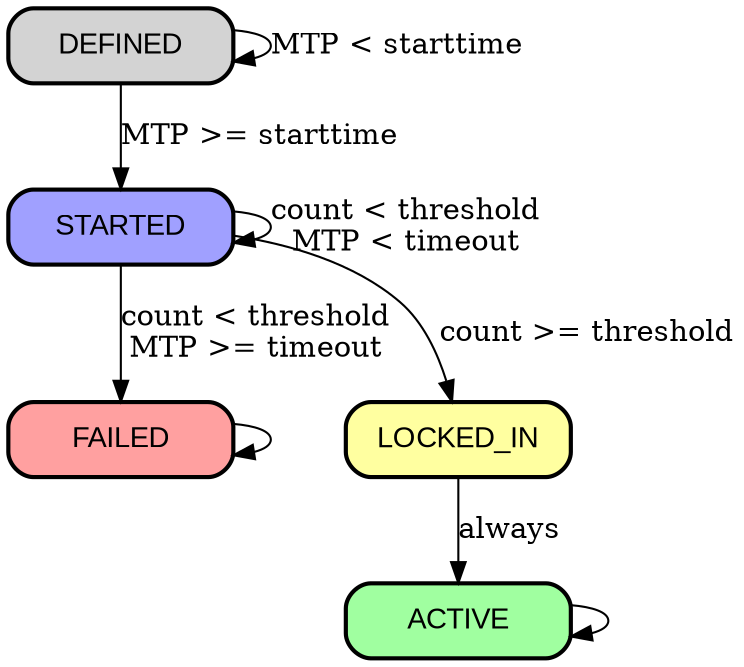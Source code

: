 digraph {
  rankdir=TD;

  node [style="rounded,filled,bold", shape=box, fixedsize=true, width=1.5, fontname="Arial"];

  edge [weight = 100];
  "DEFINED" -> "STARTED" [label="MTP >= starttime"];
  "STARTED" -> "FAILED" [label="count < threshold\nMTP >= timeout"];
  "LOCKED_IN" -> "ACTIVE" [label="always"];

  edge [weight = 1];
  "STARTED" -> "LOCKED_IN" [label="count >= threshold"];

  "FAILED" -> "LOCKED_IN" [style=invis];

  "DEFINED"-> "DEFINED" [label="MTP < starttime"];
  "STARTED"-> "STARTED" [label="count < threshold\nMTP < timeout"];
  "ACTIVE" -> "ACTIVE";
  "FAILED" -> "FAILED";

  "STARTED" [fillcolor="#a0a0ff"];
  "LOCKED_IN" [fillcolor="#ffffa0"];
  "ACTIVE" [fillcolor="#a0ffa0"];
  "FAILED" [fillcolor="#ffa0a0"];

  { rank=same; "FAILED" "LOCKED_IN" }
  { rank=sink; "ACTIVE" }
}
